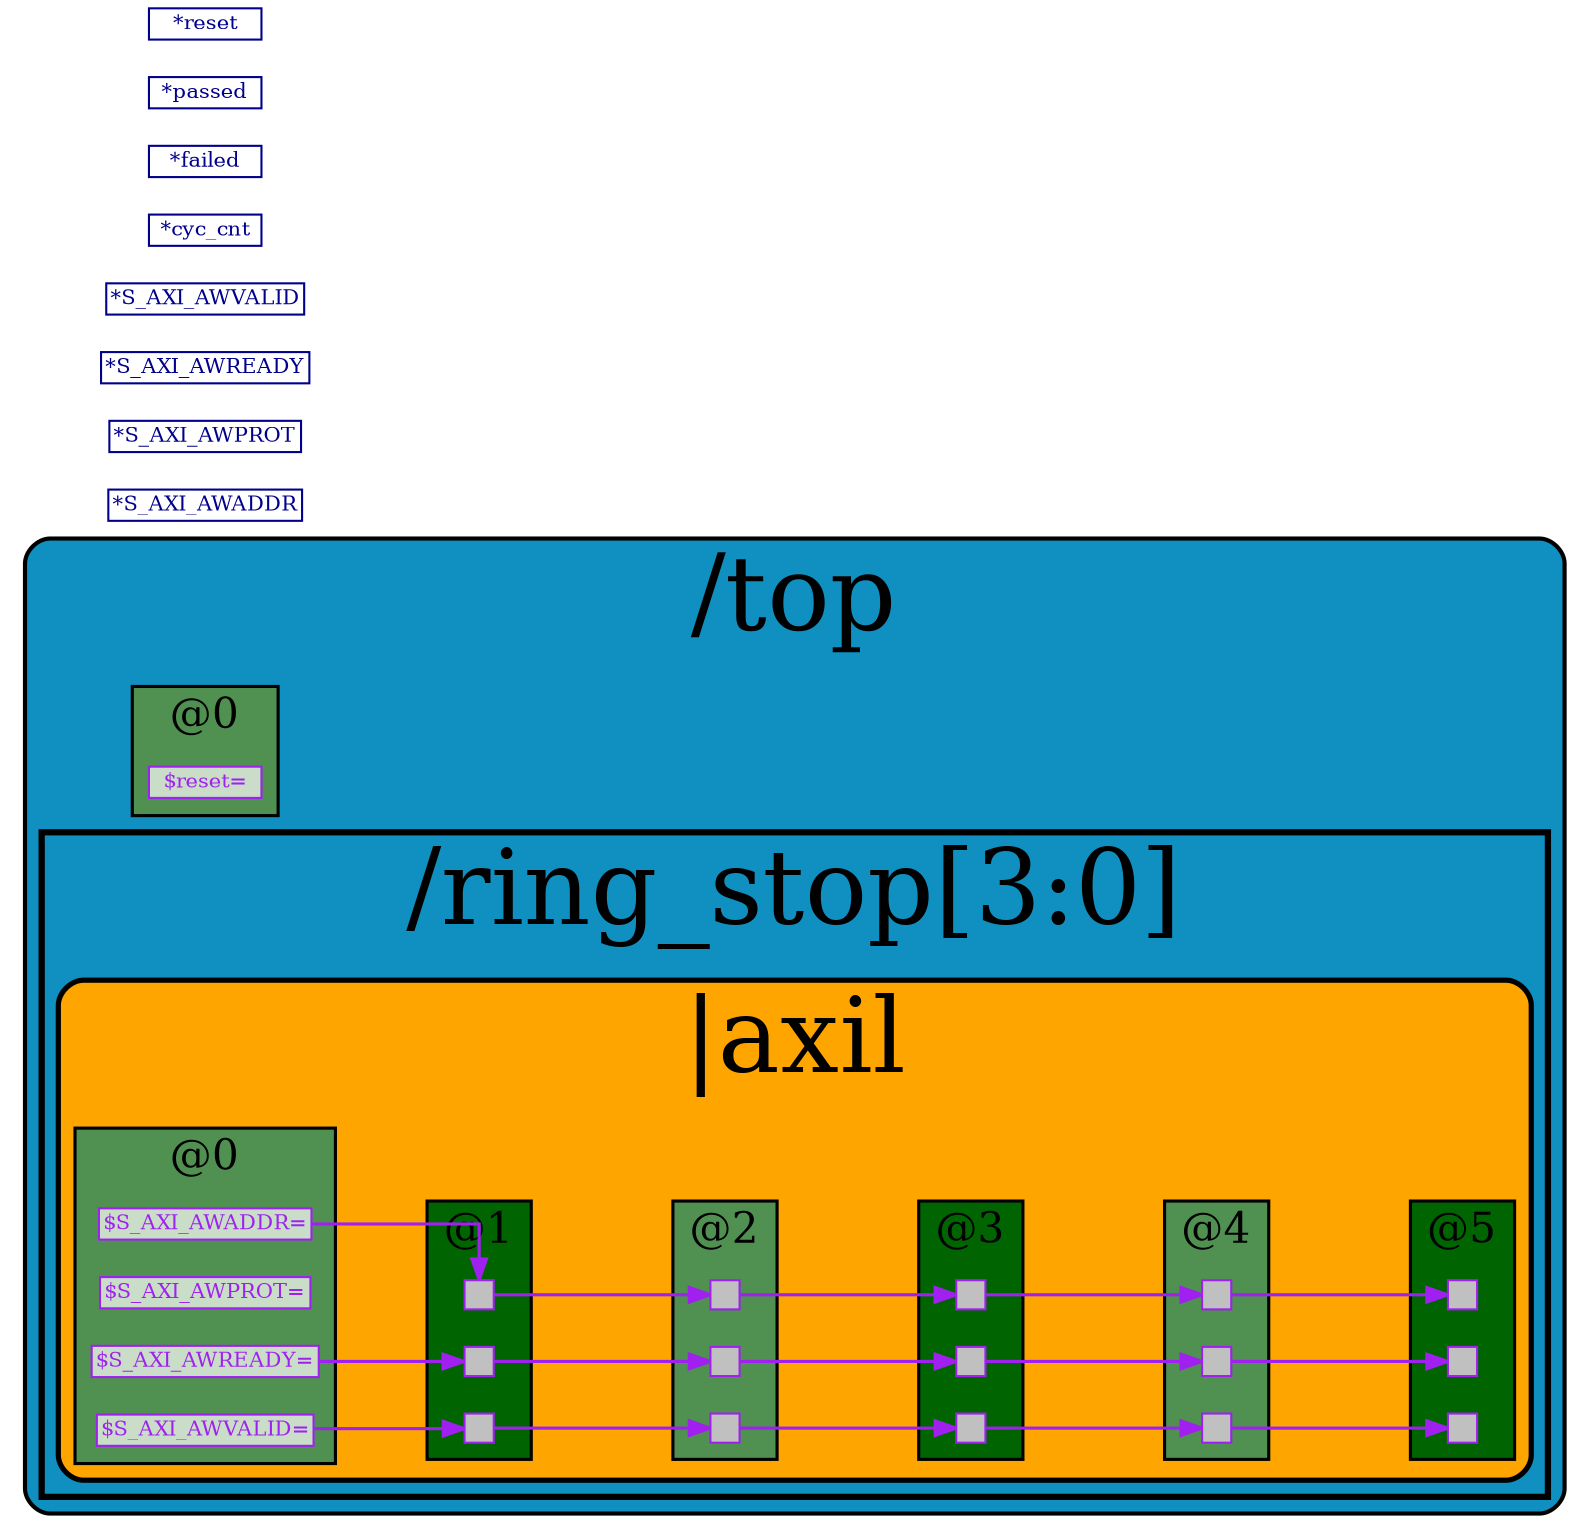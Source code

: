 // Generated by SandPiper(TM) 1.9-2018/02/11-beta from Redwood EDA.
// (Installed here: /home/devel/SandPiper_1.9-2018_02_11-beta_distro.)
// Redwood EDA does not claim intellectual property rights to this file and provides no warranty regarding its correctness or quality.


// Transaction Flow Graph:

strict digraph "top.tlv" {
   graph [layout = dot, rankdir = "LR", outputorder = edgesfirst, splines = ortho];
   node [layer = 4, shape = star, height = 0.02, style = filled, fontsize = 10, fontcolor = "purple", color = "purple", fillcolor = "#ffffffb0", penwidth = 1.0, margin = "0.03,0.03"];
   edge [layer = 3, weight = 4, penwidth = 1.5, color = "purple", fontcolor = "#00D000", labelfontcolor = "purple"];
   subgraph "cluster." {
      fillcolor = "#1090c0"
      style = "filled,rounded"
      penwidth = 2.0
      fontsize = 50
      tooltip = "/top"
      id = "id0{logical_entity=#Q##Q#}"
      label = "/top"
      subgraph "cluster.stage0" {
         "$reset@0" [fillcolor = "#ffffffb0", shape = box, label = "$reset=", id = "id1{logical_entity=#Q#$reset#Q#}", tooltip = "$reset = *reset;"];
      }
      subgraph "cluster.stage0" {
         style = "filled"
         fontsize = 20
         penwidth = 1.5
         label = "@0"
         id = "id2{logical_entity=#Q#|none@0#Q#}"
         tooltip = "@0"
         fillcolor = "#509050"
      }
      subgraph "cluster./ring_stop" {
         fillcolor = "#1090c0"
fontsize = 50
penwidth = 3.0
         style = filled
         tooltip = "/ring_stop[3:0]"
         id = "id3{logical_entity=#Q#/ring_stop#Q#}"
         label = "/ring_stop[3:0]"
         subgraph "cluster./ring_stop|axil" {
            fillcolor = "orange"
            style = "filled,rounded"
            penwidth = 2.5
            fontsize = 50
            tooltip = "/ring_stop|axil"
            id = "id4{logical_entity=#Q#/ring_stop|axil#Q#}"
            label = "|axil"
            subgraph "cluster.stage0" {
               "/ring_stop|axil$S_AXI_AWADDR@0" [fillcolor = "#ffffffb0", shape = box, label = "$S_AXI_AWADDR=", id = "id5{logical_entity=#Q#/ring_stop|axil$S_AXI_AWADDR#Q#}", tooltip = "$S_AXI_AWADDR[C_AXI_ADDR_WIDTH-1:0] = *S_AXI_AWADDR;"];
            }
            subgraph "cluster.stage1" {
               "/ring_stop|axil$S_AXI_AWADDR@1" [label = "", shape = box, fixedsize = true, width = 0.2, height = 0.2, penwidth = 1.0, shape = box, fillcolor = grey];
            }
            subgraph "cluster.stage2" {
               "/ring_stop|axil$S_AXI_AWADDR@2" [label = "", shape = box, fixedsize = true, width = 0.2, height = 0.2, penwidth = 1.0, shape = box, fillcolor = grey];
            }
            subgraph "cluster.stage3" {
               "/ring_stop|axil$S_AXI_AWADDR@3" [label = "", shape = box, fixedsize = true, width = 0.2, height = 0.2, penwidth = 1.0, shape = box, fillcolor = grey];
            }
            subgraph "cluster.stage4" {
               "/ring_stop|axil$S_AXI_AWADDR@4" [label = "", shape = box, fixedsize = true, width = 0.2, height = 0.2, penwidth = 1.0, shape = box, fillcolor = grey];
            }
            subgraph "cluster.stage5" {
               "/ring_stop|axil$S_AXI_AWADDR@5" [label = "", shape = box, fixedsize = true, width = 0.2, height = 0.2, penwidth = 1.0, shape = box, fillcolor = grey];
            }
            subgraph "cluster.stage0" {
               "/ring_stop|axil$S_AXI_AWPROT@0" [fillcolor = "#ffffffb0", shape = box, label = "$S_AXI_AWPROT=", id = "id11{logical_entity=#Q#/ring_stop|axil$S_AXI_AWPROT#Q#}", tooltip = "$S_AXI_AWPROT[2:0] = *S_AXI_AWPROT;"];
            }
            subgraph "cluster.stage0" {
               "/ring_stop|axil$S_AXI_AWREADY@0" [fillcolor = "#ffffffb0", shape = box, label = "$S_AXI_AWREADY=", id = "id12{logical_entity=#Q#/ring_stop|axil$S_AXI_AWREADY#Q#}", tooltip = "$S_AXI_AWREADY = *S_AXI_AWREADY;"];
            }
            subgraph "cluster.stage1" {
               "/ring_stop|axil$S_AXI_AWREADY@1" [label = "", shape = box, fixedsize = true, width = 0.2, height = 0.2, penwidth = 1.0, shape = box, fillcolor = grey];
            }
            subgraph "cluster.stage2" {
               "/ring_stop|axil$S_AXI_AWREADY@2" [label = "", shape = box, fixedsize = true, width = 0.2, height = 0.2, penwidth = 1.0, shape = box, fillcolor = grey];
            }
            subgraph "cluster.stage3" {
               "/ring_stop|axil$S_AXI_AWREADY@3" [label = "", shape = box, fixedsize = true, width = 0.2, height = 0.2, penwidth = 1.0, shape = box, fillcolor = grey];
            }
            subgraph "cluster.stage4" {
               "/ring_stop|axil$S_AXI_AWREADY@4" [label = "", shape = box, fixedsize = true, width = 0.2, height = 0.2, penwidth = 1.0, shape = box, fillcolor = grey];
            }
            subgraph "cluster.stage5" {
               "/ring_stop|axil$S_AXI_AWREADY@5" [label = "", shape = box, fixedsize = true, width = 0.2, height = 0.2, penwidth = 1.0, shape = box, fillcolor = grey];
            }
            subgraph "cluster.stage0" {
               "/ring_stop|axil$S_AXI_AWVALID@0" [fillcolor = "#ffffffb0", shape = box, label = "$S_AXI_AWVALID=", id = "id18{logical_entity=#Q#/ring_stop|axil$S_AXI_AWVALID#Q#}", tooltip = "$S_AXI_AWVALID = *S_AXI_AWVALID;"];
            }
            subgraph "cluster.stage1" {
               "/ring_stop|axil$S_AXI_AWVALID@1" [label = "", shape = box, fixedsize = true, width = 0.2, height = 0.2, penwidth = 1.0, shape = box, fillcolor = grey];
            }
            subgraph "cluster.stage2" {
               "/ring_stop|axil$S_AXI_AWVALID@2" [label = "", shape = box, fixedsize = true, width = 0.2, height = 0.2, penwidth = 1.0, shape = box, fillcolor = grey];
            }
            subgraph "cluster.stage3" {
               "/ring_stop|axil$S_AXI_AWVALID@3" [label = "", shape = box, fixedsize = true, width = 0.2, height = 0.2, penwidth = 1.0, shape = box, fillcolor = grey];
            }
            subgraph "cluster.stage4" {
               "/ring_stop|axil$S_AXI_AWVALID@4" [label = "", shape = box, fixedsize = true, width = 0.2, height = 0.2, penwidth = 1.0, shape = box, fillcolor = grey];
            }
            subgraph "cluster.stage5" {
               "/ring_stop|axil$S_AXI_AWVALID@5" [label = "", shape = box, fixedsize = true, width = 0.2, height = 0.2, penwidth = 1.0, shape = box, fillcolor = grey];
            }
            subgraph "cluster.stage0" {
               style = "filled"
               fontsize = 20
               penwidth = 1.5
               label = "@0"
               id = "id24{logical_entity=#Q#/ring_stop|axil@0#Q#}"
               tooltip = "/ring_stop|axil@0"
               fillcolor = "#509050"
            }
            subgraph "cluster.stage1" {
               style = "filled"
               fontsize = 20
               penwidth = 1.5
               label = "@1"
               id = "id25{logical_entity=#Q#/ring_stop|axil@2#Q#}"
               tooltip = "/ring_stop|axil@1"
               fillcolor = "darkgreen"
            }
            subgraph "cluster.stage2" {
               style = "filled"
               fontsize = 20
               penwidth = 1.5
               label = "@2"
               id = "id26{logical_entity=#Q#/ring_stop|axil@4#Q#}"
               tooltip = "/ring_stop|axil@2"
               fillcolor = "#509050"
            }
            subgraph "cluster.stage3" {
               style = "filled"
               fontsize = 20
               penwidth = 1.5
               label = "@3"
               id = "id27{logical_entity=#Q#/ring_stop|axil@6#Q#}"
               tooltip = "/ring_stop|axil@3"
               fillcolor = "darkgreen"
            }
            subgraph "cluster.stage4" {
               style = "filled"
               fontsize = 20
               penwidth = 1.5
               label = "@4"
               id = "id28{logical_entity=#Q#/ring_stop|axil@8#Q#}"
               tooltip = "/ring_stop|axil@4"
               fillcolor = "#509050"
            }
            subgraph "cluster.stage5" {
               style = "filled"
               fontsize = 20
               penwidth = 1.5
               label = "@5"
               id = "id29{logical_entity=#Q#/ring_stop|axil@10#Q#}"
               tooltip = "/ring_stop|axil@5"
               fillcolor = "darkgreen"
            }
         }
      }
      subgraph "cluster.|none" {
         fillcolor = "orange"
         style = "filled,rounded"
         penwidth = 2.5
         fontsize = 50
         tooltip = "|none"
         id = "id30{logical_entity=#Q#|none#Q#}"
         label = "|none"
      }
   }

"*S_AXI_AWADDR" [shape = box, color = "#00008b", fontcolor = "#00008b", fillcolor = white];
"*S_AXI_AWPROT" [shape = box, color = "#00008b", fontcolor = "#00008b", fillcolor = white];
"*S_AXI_AWREADY" [shape = box, color = "#00008b", fontcolor = "#00008b", fillcolor = white];
"*S_AXI_AWVALID" [shape = box, color = "#00008b", fontcolor = "#00008b", fillcolor = white];
"*cyc_cnt" [shape = box, color = "#00008b", fontcolor = "#00008b", fillcolor = white];
"*failed" [shape = box, color = "#00008b", fontcolor = "#00008b", fillcolor = white];
"*passed" [shape = box, color = "#00008b", fontcolor = "#00008b", fillcolor = white];
"*reset" [shape = box, color = "#00008b", fontcolor = "#00008b", fillcolor = white];

"/ring_stop|axil$S_AXI_AWADDR@0" -> "/ring_stop|axil$S_AXI_AWADDR@1" [id = "id6{logical_entity=#Q#/ring_stop|axil$S_AXI_AWADDR#Q#}", weight = 10]
"/ring_stop|axil$S_AXI_AWADDR@1" -> "/ring_stop|axil$S_AXI_AWADDR@2" [id = "id7{logical_entity=#Q#/ring_stop|axil$S_AXI_AWADDR#Q#}", weight = 10]
"/ring_stop|axil$S_AXI_AWADDR@2" -> "/ring_stop|axil$S_AXI_AWADDR@3" [id = "id8{logical_entity=#Q#/ring_stop|axil$S_AXI_AWADDR#Q#}", weight = 10]
"/ring_stop|axil$S_AXI_AWADDR@3" -> "/ring_stop|axil$S_AXI_AWADDR@4" [id = "id9{logical_entity=#Q#/ring_stop|axil$S_AXI_AWADDR#Q#}", weight = 10]
"/ring_stop|axil$S_AXI_AWADDR@4" -> "/ring_stop|axil$S_AXI_AWADDR@5" [id = "id10{logical_entity=#Q#/ring_stop|axil$S_AXI_AWADDR#Q#}", weight = 10]
"/ring_stop|axil$S_AXI_AWREADY@0" -> "/ring_stop|axil$S_AXI_AWREADY@1" [id = "id13{logical_entity=#Q#/ring_stop|axil$S_AXI_AWREADY#Q#}", weight = 10]
"/ring_stop|axil$S_AXI_AWREADY@1" -> "/ring_stop|axil$S_AXI_AWREADY@2" [id = "id14{logical_entity=#Q#/ring_stop|axil$S_AXI_AWREADY#Q#}", weight = 10]
"/ring_stop|axil$S_AXI_AWREADY@2" -> "/ring_stop|axil$S_AXI_AWREADY@3" [id = "id15{logical_entity=#Q#/ring_stop|axil$S_AXI_AWREADY#Q#}", weight = 10]
"/ring_stop|axil$S_AXI_AWREADY@3" -> "/ring_stop|axil$S_AXI_AWREADY@4" [id = "id16{logical_entity=#Q#/ring_stop|axil$S_AXI_AWREADY#Q#}", weight = 10]
"/ring_stop|axil$S_AXI_AWREADY@4" -> "/ring_stop|axil$S_AXI_AWREADY@5" [id = "id17{logical_entity=#Q#/ring_stop|axil$S_AXI_AWREADY#Q#}", weight = 10]
"/ring_stop|axil$S_AXI_AWVALID@0" -> "/ring_stop|axil$S_AXI_AWVALID@1" [id = "id19{logical_entity=#Q#/ring_stop|axil$S_AXI_AWVALID#Q#}", weight = 10]
"/ring_stop|axil$S_AXI_AWVALID@1" -> "/ring_stop|axil$S_AXI_AWVALID@2" [id = "id20{logical_entity=#Q#/ring_stop|axil$S_AXI_AWVALID#Q#}", weight = 10]
"/ring_stop|axil$S_AXI_AWVALID@2" -> "/ring_stop|axil$S_AXI_AWVALID@3" [id = "id21{logical_entity=#Q#/ring_stop|axil$S_AXI_AWVALID#Q#}", weight = 10]
"/ring_stop|axil$S_AXI_AWVALID@3" -> "/ring_stop|axil$S_AXI_AWVALID@4" [id = "id22{logical_entity=#Q#/ring_stop|axil$S_AXI_AWVALID#Q#}", weight = 10]
"/ring_stop|axil$S_AXI_AWVALID@4" -> "/ring_stop|axil$S_AXI_AWVALID@5" [id = "id23{logical_entity=#Q#/ring_stop|axil$S_AXI_AWVALID#Q#}", weight = 10]
}